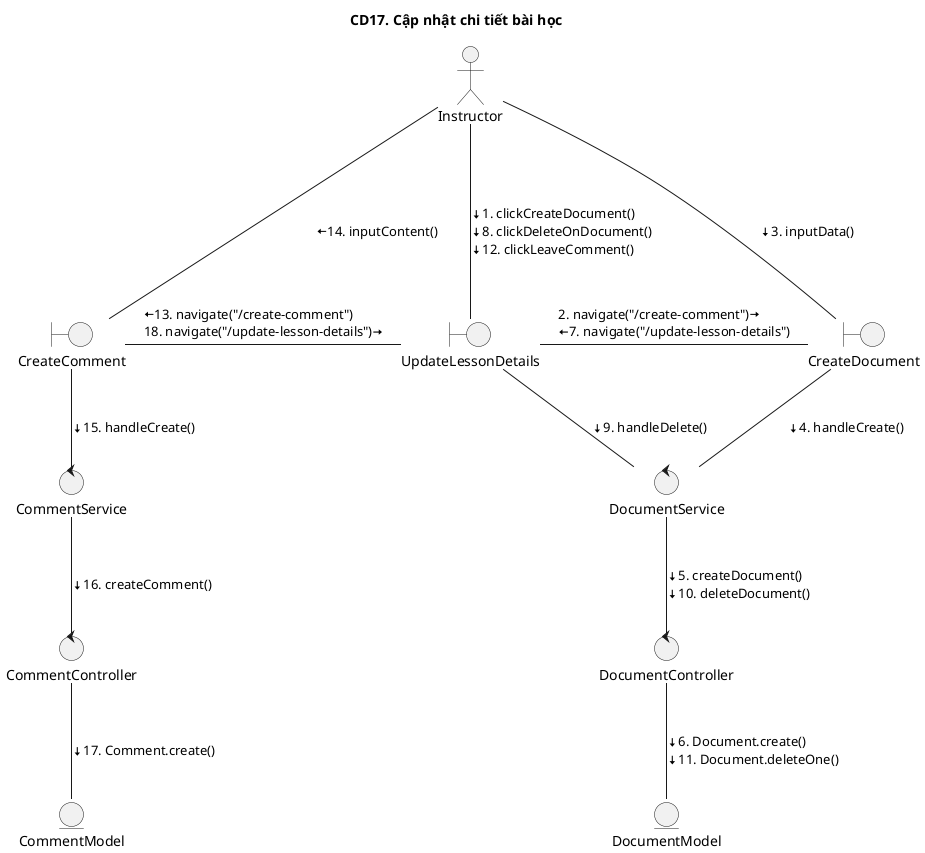 @startuml CD

title CD17. Cập nhật chi tiết bài học

actor "Instructor"
boundary "UpdateLessonDetails"
boundary "CreateDocument"
boundary "CreateComment"
control "DocumentService"
control "DocumentController"
entity "DocumentModel"
control "CommentService"
control "CommentController"
entity "CommentModel"

Instructor --- UpdateLessonDetails: \l<&arrow-bottom>1. clickCreateDocument()\n<&arrow-bottom>8. clickDeleteOnDocument()\n<&arrow-bottom>12. clickLeaveComment()
UpdateLessonDetails - CreateDocument: \l2. navigate("/create-comment")<&arrow-right>\n<&arrow-left>7. navigate("/update-lesson-details")
CreateComment - UpdateLessonDetails: \l<&arrow-left>13. navigate("/create-comment")\n18. navigate("/update-lesson-details")<&arrow-right>

Instructor --- CreateDocument: \l<&arrow-bottom>3. inputData()
Instructor --- CreateComment: \l<&arrow-left>14. inputContent()
UpdateLessonDetails - DocumentService: \l<&arrow-bottom>9. handleDelete()
CreateDocument -- DocumentService: \l<&arrow-bottom>4. handleCreate()
DocumentService -- DocumentController: \l<&arrow-bottom>5. createDocument()\n<&arrow-bottom>10. deleteDocument()
DocumentController -- DocumentModel: \l<&arrow-bottom>6. Document.create()\n<&arrow-bottom>11. Document.deleteOne()
CreateComment -- CommentService: \l<&arrow-bottom>15. handleCreate()
CommentService -- CommentController: \l<&arrow-bottom>16. createComment()
CommentController -- CommentModel: \l<&arrow-bottom>17. Comment.create()

@enduml
